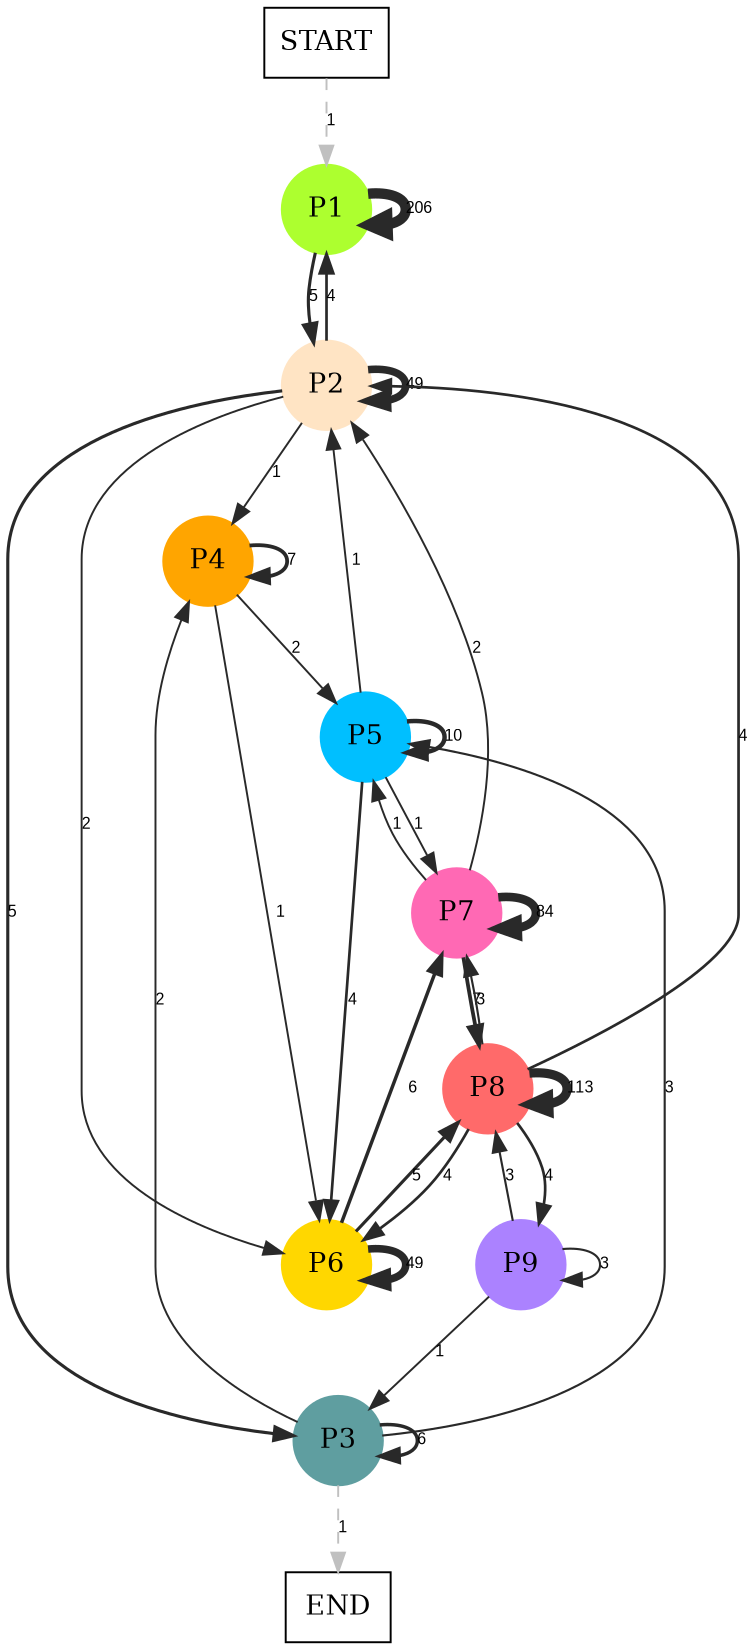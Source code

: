 digraph graphname {
	dpi = 150
	size="16,11!";
	margin = 0;
"P1" [shape=circle, color=greenyellow, style=filled]"P2" [shape=circle, color=bisque, style=filled]"P3" [shape=circle, color=cadetblue, style=filled]"P5" [shape=circle, color=deepskyblue, style=filled]"P6" [shape=circle, color=gold, style=filled]"P7" [shape=circle, color=hotpink, style=filled]"P8" [shape=circle, color=indianred1, style=filled]"P4" [shape=circle, color=orange, style=filled]"P9" [shape=circle, color=mediumpurple1, style=filled]"START" [shape=box, fillcolor=white, style=filled, color=black]"END" [shape=box, fillcolor=white, style=filled, color=black]"P1" -> "P1" [ color=grey16 penwidth = "5.327876168789581"label ="206" labelfloat=false fontname="Arial" fontsize=8]
"P1" -> "P2" [ color=grey16 penwidth = "1.6094379124341003"label ="5" labelfloat=false fontname="Arial" fontsize=8]
"P2" -> "P1" [ color=grey16 penwidth = "1.3862943611198906"label ="4" labelfloat=false fontname="Arial" fontsize=8]
"P2" -> "P2" [ color=grey16 penwidth = "3.8918202981106265"label ="49" labelfloat=false fontname="Arial" fontsize=8]
"P2" -> "P3" [ color=grey16 penwidth = "1.6094379124341003"label ="5" labelfloat=false fontname="Arial" fontsize=8]
"P2" -> "P6" [ color=grey16 penwidth = "1"label ="2" labelfloat=false fontname="Arial" fontsize=8]
"P2" -> "P4" [ color=grey16 penwidth = "1"label ="1" labelfloat=false fontname="Arial" fontsize=8]
"P3" -> "P3" [ color=grey16 penwidth = "1.791759469228055"label ="6" labelfloat=false fontname="Arial" fontsize=8]
"P3" -> "P5" [ color=grey16 penwidth = "1.0986122886681098"label ="3" labelfloat=false fontname="Arial" fontsize=8]
"P3" -> "P4" [ color=grey16 penwidth = "1"label ="2" labelfloat=false fontname="Arial" fontsize=8]
"P3" -> "END" [ style = dashed color=grey label ="1" labelfloat=false fontname="Arial" fontsize=8]
"P5" -> "P2" [ color=grey16 penwidth = "1"label ="1" labelfloat=false fontname="Arial" fontsize=8]
"P5" -> "P5" [ color=grey16 penwidth = "2.302585092994046"label ="10" labelfloat=false fontname="Arial" fontsize=8]
"P5" -> "P6" [ color=grey16 penwidth = "1.3862943611198906"label ="4" labelfloat=false fontname="Arial" fontsize=8]
"P5" -> "P7" [ color=grey16 penwidth = "1"label ="1" labelfloat=false fontname="Arial" fontsize=8]
"P6" -> "P6" [ color=grey16 penwidth = "3.8918202981106265"label ="49" labelfloat=false fontname="Arial" fontsize=8]
"P6" -> "P7" [ color=grey16 penwidth = "1.791759469228055"label ="6" labelfloat=false fontname="Arial" fontsize=8]
"P6" -> "P8" [ color=grey16 penwidth = "1.6094379124341003"label ="5" labelfloat=false fontname="Arial" fontsize=8]
"P7" -> "P2" [ color=grey16 penwidth = "1"label ="2" labelfloat=false fontname="Arial" fontsize=8]
"P7" -> "P5" [ color=grey16 penwidth = "1"label ="1" labelfloat=false fontname="Arial" fontsize=8]
"P7" -> "P7" [ color=grey16 penwidth = "4.430816798843313"label ="84" labelfloat=false fontname="Arial" fontsize=8]
"P7" -> "P8" [ color=grey16 penwidth = "1.9459101490553132"label ="7" labelfloat=false fontname="Arial" fontsize=8]
"P8" -> "P2" [ color=grey16 penwidth = "1.3862943611198906"label ="4" labelfloat=false fontname="Arial" fontsize=8]
"P8" -> "P6" [ color=grey16 penwidth = "1.3862943611198906"label ="4" labelfloat=false fontname="Arial" fontsize=8]
"P8" -> "P7" [ color=grey16 penwidth = "1.0986122886681098"label ="3" labelfloat=false fontname="Arial" fontsize=8]
"P8" -> "P8" [ color=grey16 penwidth = "4.727387818712341"label ="113" labelfloat=false fontname="Arial" fontsize=8]
"P8" -> "P9" [ color=grey16 penwidth = "1.3862943611198906"label ="4" labelfloat=false fontname="Arial" fontsize=8]
"P4" -> "P5" [ color=grey16 penwidth = "1"label ="2" labelfloat=false fontname="Arial" fontsize=8]
"P4" -> "P6" [ color=grey16 penwidth = "1"label ="1" labelfloat=false fontname="Arial" fontsize=8]
"P4" -> "P4" [ color=grey16 penwidth = "1.9459101490553132"label ="7" labelfloat=false fontname="Arial" fontsize=8]
"P9" -> "P3" [ color=grey16 penwidth = "1"label ="1" labelfloat=false fontname="Arial" fontsize=8]
"P9" -> "P8" [ color=grey16 penwidth = "1.0986122886681098"label ="3" labelfloat=false fontname="Arial" fontsize=8]
"P9" -> "P9" [ color=grey16 penwidth = "1.0986122886681098"label ="3" labelfloat=false fontname="Arial" fontsize=8]
"START" -> "P1" [ style = dashed color=grey label ="1" labelfloat=false fontname="Arial" fontsize=8]
}
